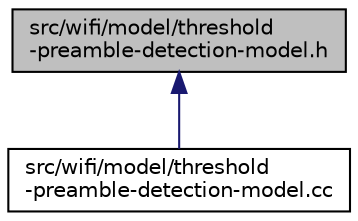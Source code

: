 digraph "src/wifi/model/threshold-preamble-detection-model.h"
{
 // LATEX_PDF_SIZE
  edge [fontname="Helvetica",fontsize="10",labelfontname="Helvetica",labelfontsize="10"];
  node [fontname="Helvetica",fontsize="10",shape=record];
  Node1 [label="src/wifi/model/threshold\l-preamble-detection-model.h",height=0.2,width=0.4,color="black", fillcolor="grey75", style="filled", fontcolor="black",tooltip=" "];
  Node1 -> Node2 [dir="back",color="midnightblue",fontsize="10",style="solid",fontname="Helvetica"];
  Node2 [label="src/wifi/model/threshold\l-preamble-detection-model.cc",height=0.2,width=0.4,color="black", fillcolor="white", style="filled",URL="$threshold-preamble-detection-model_8cc.html",tooltip=" "];
}
